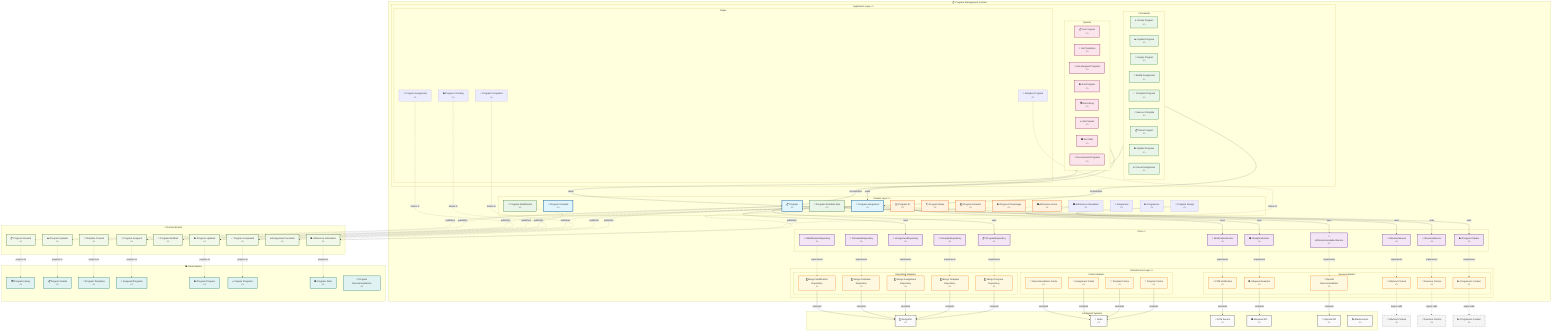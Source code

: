 graph TB
    %% ===== PROGRAM MANAGEMENT CONTEXT =====
    subgraph ProgramContext ["📋 Program Management Context"]
        
        %% ===== DOMAIN LAYER (HEXAGON CORE) =====
        subgraph ProgramDomain ["Domain Layer <<DomainCore>>"]
            direction TB
            
            %% Aggregates
            Program["📋 Program<br/><<AggregateRoot>>"]
            ProgramTemplate["📄 Program Template<br/><<AggregateRoot>>"]
            ProgramAssignment["📌 Program Assignment<br/><<AggregateRoot>>"]
            
            %% Entities
            ProgramScheduleItem["📅 Program Schedule Item<br/><<Entity>>"]
            ProgramModification["🔧 Program Modification<br/><<Entity>>"]
            
            %% Value Objects
            ProgramId["🆔 Program ID<br/><<ValueObject>>"]
            ProgramName["🏷️ Program Name<br/><<ValueObject>>"]
            ProgramDuration["⏱️ Program Duration<br/><<ValueObject>>"]
            ProgressPercentage["📈 Progress Percentage<br/><<ValueObject>>"]
            AdherenceScore["📊 Adherence Score<br/><<ValueObject>>"]
            
            %% Domain Services
            ProgramDesignService["🎨 Program Design<br/><<DomainService>>"]
            AssignmentService["📌 Assignment<br/><<DomainService>>"]
            ProgressionService["📈 Progression<br/><<DomainService>>"]
            AdherenceCalculationService["📊 Adherence Calculation<br/><<DomainService>>"]
        end
        
        %% ===== PORTS (DOMAIN INTERFACES) =====
        subgraph ProgramPorts ["Ports <<Port>>"]
            direction TB
            
            %% Repository Ports
            IProgramRepo["📋 IProgramRepository<br/><<Port>>"]
            ITemplateRepo["📄 ITemplateRepository<br/><<Port>>"]
            IAssignmentRepo["📌 IAssignmentRepository<br/><<Port>>"]
            IScheduleRepo["📅 IScheduleRepository<br/><<Port>>"]
            IModificationRepo["🔧 IModificationRepository<br/><<Port>>"]
            
            %% Service Ports
            IWorkoutService["💪 IWorkoutService<br/><<Port>>"]
            IExerciseService["🎯 IExerciseService<br/><<Port>>"]
            IProgressTracker["📈 IProgressTracker<br/><<Port>>"]
            INotificationService["🔔 INotificationService<br/><<Port>>"]
            IAnalyticsService["📊 IAnalyticsService<br/><<Port>>"]
            IAIRecommendationService["🤖 IAIRecommendationService<br/><<Port>>"]
        end
        
        %% ===== APPLICATION LAYER =====
        subgraph ProgramApplication ["Application Layer <<Application>>"]
            direction TB
            
            %% Commands
            subgraph ProgramCommands ["Commands"]
                CreateProgramCmd["➕ Create Program<br/><<Command>>"]
                UpdateProgramCmd["✏️ Update Program<br/><<Command>>"]
                AssignProgramCmd["📌 Assign Program<br/><<Command>>"]
                ModifyAssignmentCmd["🔧 Modify Assignment<br/><<Command>>"]
                CompleteProgramCmd["✅ Complete Program<br/><<Command>>"]
                SaveAsTemplateCmd["📄 Save as Template<br/><<Command>>"]
                CloneProgramCmd["📋 Clone Program<br/><<Command>>"]
                UpdateProgressCmd["📈 Update Progress<br/><<Command>>"]
                CancelAssignmentCmd["❌ Cancel Assignment<br/><<Command>>"]
            end
            
            %% Queries
            subgraph ProgramQueries ["Queries"]
                GetProgramQuery["📋 Get Program<br/><<Query>>"]
                GetProgramTemplatesQuery["📄 Get Templates<br/><<Query>>"]
                GetAssignedProgramsQuery["📌 Get Assigned Programs<br/><<Query>>"]
                GetProgramProgressQuery["📈 Get Progress<br/><<Query>>"]
                GetProgramLibraryQuery["📚 Get Library<br/><<Query>>"]
                GetPopularProgramsQuery["⭐ Get Popular<br/><<Query>>"]
                GetProgramStatsQuery["📊 Get Stats<br/><<Query>>"]
                RecommendProgramsQuery["🤖 Recommend Programs<br/><<Query>>"]
            end
            
            %% Sagas
            subgraph ProgramSagas ["Sagas"]
                ProgramAssignmentSaga["📌 Program Assignment<br/><<Saga>>"]
                ProgramCompletionSaga["✅ Program Completion<br/><<Saga>>"]
                ProgressTrackingSaga["📈 Progress Tracking<br/><<Saga>>"]
                AdaptiveProgramSaga["🔄 Adaptive Program<br/><<Saga>>"]
            end
        end
        
        %% ===== INFRASTRUCTURE LAYER (ADAPTERS) =====
        subgraph ProgramAdapters ["Infrastructure Layer <<Adapter>>"]
            direction TB
            
            %% Repository Adapters
            subgraph ProgramRepositoryAdapters ["Repository Adapters"]
                MongoProgramRepo["🗄️ Mongo Program Repository<br/><<RepositoryAdapter>>"]
                MongoTemplateRepo["🗄️ Mongo Template Repository<br/><<RepositoryAdapter>>"]
                MongoAssignmentRepo["🗄️ Mongo Assignment Repository<br/><<RepositoryAdapter>>"]
                MongoScheduleRepo["🗄️ Mongo Schedule Repository<br/><<RepositoryAdapter>>"]
                MongoModificationRepo["🗄️ Mongo Modification Repository<br/><<RepositoryAdapter>>"]
            end
            
            %% Service Adapters
            subgraph ProgramServiceAdapters ["Service Adapters"]
                WorkoutContextAdapter["💪 Workout Context<br/><<ContextAdapter>>"]
                ExerciseContextAdapter["🎯 Exercise Context<br/><<ContextAdapter>>"]
                ProgressionContextAdapter["📈 Progression Context<br/><<ContextAdapter>>"]
                FCMNotificationAdapter["📱 FCM Notification<br/><<NotificationAdapter>>"]
                MixpanelAnalyticsAdapter["📊 Mixpanel Analytics<br/><<AnalyticsAdapter>>"]
                OpenAIRecommendationAdapter["🤖 OpenAI Recommendation<br/><<AIAdapter>>"]
            end
            
            %% Cache Adapters
            subgraph ProgramCacheAdapters ["Cache Adapters"]
                ProgramCache["💾 Program Cache<br/><<CacheAdapter>>"]
                TemplateCache["💾 Template Cache<br/><<CacheAdapter>>"]
                AssignmentCache["💾 Assignment Cache<br/><<CacheAdapter>>"]
                RecommendationCache["💾 Recommendation Cache<br/><<CacheAdapter>>"]
            end
        end
    end
    
    %% ===== EXTERNAL SYSTEMS =====
    subgraph ProgramExternal ["🌐 External Systems"]
        MongoDB["🗄️ MongoDB<br/><<Database>>"]
        RedisCache["🔴 Redis<br/><<Cache>>"]
        FCMService["📱 FCM Service<br/><<NotificationService>>"]
        MixpanelAPI["📊 Mixpanel API<br/><<AnalyticsService>>"]
        OpenAIAPI["🤖 OpenAI API<br/><<AIService>>"]
        ElasticsearchCluster["🔍 Elasticsearch<br/><<SearchEngine>>"]
    end
    
    %% ===== EVENTS =====
    subgraph ProgramEvents ["📨 Domain Events"]
        ProgramCreatedEvent["📋 Program Created<br/><<DomainEvent>>"]
        ProgramUpdatedEvent["✏️ Program Updated<br/><<DomainEvent>>"]
        ProgramAssignedEvent["📌 Program Assigned<br/><<DomainEvent>>"]
        ProgramCompletedEvent["✅ Program Completed<br/><<DomainEvent>>"]
        ProgramModifiedEvent["🔧 Program Modified<br/><<DomainEvent>>"]
        ProgressUpdatedEvent["📈 Progress Updated<br/><<DomainEvent>>"]
        TemplateCreatedEvent["📄 Template Created<br/><<DomainEvent>>"]
        AssignmentCancelledEvent["❌ Assignment Cancelled<br/><<DomainEvent>>"]
        AdherenceCalculatedEvent["📊 Adherence Calculated<br/><<DomainEvent>>"]
    end
    
    %% ===== READ MODELS =====
    subgraph ProgramReadModels ["📊 Read Models"]
        ProgramLibraryRM["📚 Program Library<br/><<ReadModel>>"]
        ProgramDetailsRM["📋 Program Details<br/><<ReadModel>>"]
        ProgramTemplatesRM["📄 Program Templates<br/><<ReadModel>>"]
        AssignedProgramsRM["📌 Assigned Programs<br/><<ReadModel>>"]
        ProgramProgressRM["📈 Program Progress<br/><<ReadModel>>"]
        PopularProgramsRM["⭐ Popular Programs<br/><<ReadModel>>"]
        ProgramStatsRM["📊 Program Stats<br/><<ReadModel>>"]
        RecommendationsRM["🤖 Program Recommendations<br/><<ReadModel>>"]
    end
    
    %% ===== RELATIONSHIPS =====
    
    %% Domain to Ports (Dependency Inversion)
    Program -->|uses| IProgramRepo
    Program -->|uses| IWorkoutService
    Program -->|uses| IExerciseService
    ProgramAssignment -->|uses| IAssignmentRepo
    ProgramAssignment -->|uses| IProgressTracker
    ProgramAssignment -->|uses| INotificationService
    ProgramDesignService -->|uses| IAIRecommendationService
    AdherenceCalculationService -->|uses| IAnalyticsService
    
    %% Application to Domain
    ProgramCommands -->|orchestrates| Program
    ProgramCommands -->|orchestrates| ProgramAssignment
    ProgramQueries -->|reads| Program
    ProgramQueries -->|reads| ProgramAssignment
    
    %% Ports to Adapters (Implementation)
    IProgramRepo -.->|implements| MongoProgramRepo
    ITemplateRepo -.->|implements| MongoTemplateRepo
    IAssignmentRepo -.->|implements| MongoAssignmentRepo
    IScheduleRepo -.->|implements| MongoScheduleRepo
    IModificationRepo -.->|implements| MongoModificationRepo
    IWorkoutService -.->|implements| WorkoutContextAdapter
    IExerciseService -.->|implements| ExerciseContextAdapter
    IProgressTracker -.->|implements| ProgressionContextAdapter
    INotificationService -.->|implements| FCMNotificationAdapter
    IAnalyticsService -.->|implements| MixpanelAnalyticsAdapter
    IAIRecommendationService -.->|implements| OpenAIRecommendationAdapter
    
    %% Adapters to External Systems
    MongoProgramRepo -->|connects| MongoDB
    MongoTemplateRepo -->|connects| MongoDB
    MongoAssignmentRepo -->|connects| MongoDB
    MongoScheduleRepo -->|connects| MongoDB
    MongoModificationRepo -->|connects| MongoDB
    ProgramCache -->|connects| RedisCache
    TemplateCache -->|connects| RedisCache
    AssignmentCache -->|connects| RedisCache
    RecommendationCache -->|connects| RedisCache
    FCMNotificationAdapter -->|connects| FCMService
    MixpanelAnalyticsAdapter -->|connects| MixpanelAPI
    OpenAIRecommendationAdapter -->|connects| OpenAIAPI
    
    %% Cross-Context Communication
    WorkoutContextAdapter -.->|async calls| WorkoutContext
    ExerciseContextAdapter -.->|async calls| ExerciseContext
    ProgressionContextAdapter -.->|async calls| ProgressionContext
    
    %% Domain Events
    Program -.->|publishes| ProgramCreatedEvent
    Program -.->|publishes| ProgramUpdatedEvent
    ProgramAssignment -.->|publishes| ProgramAssignedEvent
    ProgramAssignment -.->|publishes| ProgramCompletedEvent
    ProgramModification -.->|publishes| ProgramModifiedEvent
    ProgramAssignment -.->|publishes| ProgressUpdatedEvent
    Program -.->|publishes| TemplateCreatedEvent
    ProgramAssignment -.->|publishes| AssignmentCancelledEvent
    AdherenceCalculationService -.->|publishes| AdherenceCalculatedEvent
    
    %% Event to Read Models
    ProgramCreatedEvent -.->|projects to| ProgramLibraryRM
    ProgramUpdatedEvent -.->|projects to| ProgramDetailsRM
    TemplateCreatedEvent -.->|projects to| ProgramTemplatesRM
    ProgramAssignedEvent -.->|projects to| AssignedProgramsRM
    ProgressUpdatedEvent -.->|projects to| ProgramProgressRM
    ProgramCompletedEvent -.->|projects to| PopularProgramsRM
    AdherenceCalculatedEvent -.->|projects to| ProgramStatsRM
    
    %% Sagas
    ProgramAssignmentSaga -.->|listens to| ProgramAssignedEvent
    ProgramCompletionSaga -.->|listens to| ProgramCompletedEvent
    ProgressTrackingSaga -.->|listens to| ProgressUpdatedEvent
    AdaptiveProgramSaga -.->|listens to| AdherenceCalculatedEvent
    
    %% External References
    WorkoutContext["💪 Workout Context<br/><<ExternalContext>>"]
    ExerciseContext["🎯 Exercise Context<br/><<ExternalContext>>"]
    ProgressionContext["📈 Progression Context<br/><<ExternalContext>>"]
    
    %% ===== STYLING =====
    classDef aggregate fill:#e1f5fe,stroke:#01579b,stroke-width:3px
    classDef entity fill:#e8f5e8,stroke:#1b5e20,stroke-width:2px
    classDef valueObject fill:#fff3e0,stroke:#e65100,stroke-width:2px
    classDef port fill:#f3e5f5,stroke:#4a148c,stroke-width:2px
    classDef adapter fill:#fff8e1,stroke:#f57f17,stroke-width:2px
    classDef external fill:#fafafa,stroke:#424242,stroke-width:2px
    classDef command fill:#e8f5e8,stroke:#2e7d32,stroke-width:2px
    classDef query fill:#fce4ec,stroke:#880e4f,stroke-width:2px
    classDef event fill:#f1f8e9,stroke:#33691e,stroke-width:2px
    classDef readModel fill:#e0f2f1,stroke:#00695c,stroke-width:2px
    classDef externalContext fill:#f5f5f5,stroke:#757575,stroke-width:2px,stroke-dasharray: 5 5
    
    class Program,ProgramTemplate,ProgramAssignment aggregate
    class ProgramScheduleItem,ProgramModification entity
    class ProgramId,ProgramName,ProgramDuration,ProgressPercentage,AdherenceScore valueObject
    class IProgramRepo,ITemplateRepo,IAssignmentRepo,IScheduleRepo,IModificationRepo,IWorkoutService,IExerciseService,IProgressTracker,INotificationService,IAnalyticsService,IAIRecommendationService port
    class MongoProgramRepo,MongoTemplateRepo,MongoAssignmentRepo,MongoScheduleRepo,MongoModificationRepo,WorkoutContextAdapter,ExerciseContextAdapter,ProgressionContextAdapter,FCMNotificationAdapter,MixpanelAnalyticsAdapter,OpenAIRecommendationAdapter,ProgramCache,TemplateCache,AssignmentCache,RecommendationCache adapter
    class MongoDB,RedisCache,FCMService,MixpanelAPI,OpenAIAPI,ElasticsearchCluster external
    class CreateProgramCmd,UpdateProgramCmd,AssignProgramCmd,ModifyAssignmentCmd,CompleteProgramCmd,SaveAsTemplateCmd,CloneProgramCmd,UpdateProgressCmd,CancelAssignmentCmd command
    class GetProgramQuery,GetProgramTemplatesQuery,GetAssignedProgramsQuery,GetProgramProgressQuery,GetProgramLibraryQuery,GetPopularProgramsQuery,GetProgramStatsQuery,RecommendProgramsQuery query
    class ProgramCreatedEvent,ProgramUpdatedEvent,ProgramAssignedEvent,ProgramCompletedEvent,ProgramModifiedEvent,ProgressUpdatedEvent,TemplateCreatedEvent,AssignmentCancelledEvent,AdherenceCalculatedEvent event
    class ProgramLibraryRM,ProgramDetailsRM,ProgramTemplatesRM,AssignedProgramsRM,ProgramProgressRM,PopularProgramsRM,ProgramStatsRM,RecommendationsRM readModel
    class WorkoutContext,ExerciseContext,ProgressionContext externalContext